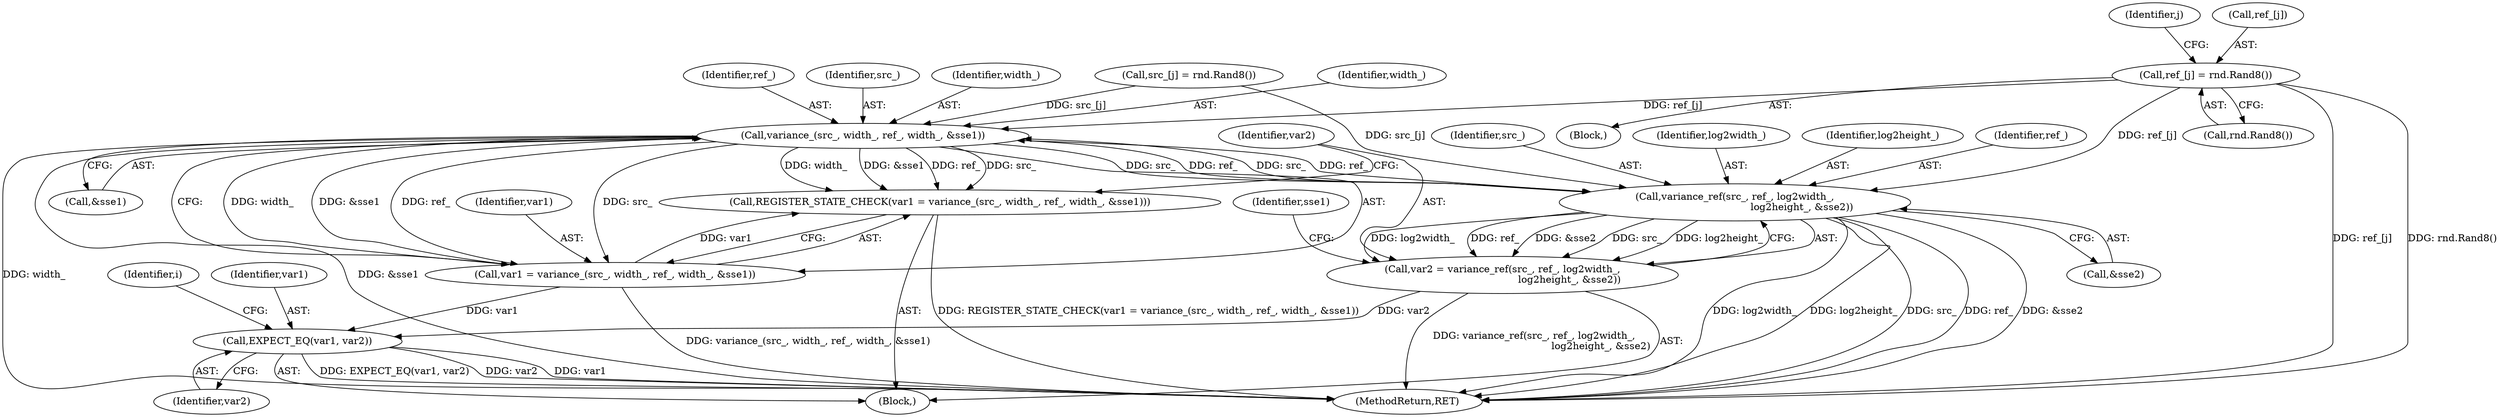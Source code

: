 digraph "1_Android_5a9753fca56f0eeb9f61e342b2fccffc364f9426_111@array" {
"1000129" [label="(Call,ref_[j] = rnd.Rand8())"];
"1000140" [label="(Call,variance_(src_, width_, ref_, width_, &sse1))"];
"1000137" [label="(Call,REGISTER_STATE_CHECK(var1 = variance_(src_, width_, ref_, width_, &sse1)))"];
"1000138" [label="(Call,var1 = variance_(src_, width_, ref_, width_, &sse1))"];
"1000160" [label="(Call,EXPECT_EQ(var1, var2))"];
"1000150" [label="(Call,variance_ref(src_, ref_, log2width_,\n                                           log2height_, &sse2))"];
"1000148" [label="(Call,var2 = variance_ref(src_, ref_, log2width_,\n                                           log2height_, &sse2))"];
"1000139" [label="(Identifier,var1)"];
"1000122" [label="(Identifier,j)"];
"1000151" [label="(Identifier,src_)"];
"1000137" [label="(Call,REGISTER_STATE_CHECK(var1 = variance_(src_, width_, ref_, width_, &sse1)))"];
"1000143" [label="(Identifier,ref_)"];
"1000130" [label="(Call,ref_[j])"];
"1000155" [label="(Call,&sse2)"];
"1000111" [label="(Identifier,i)"];
"1000141" [label="(Identifier,src_)"];
"1000140" [label="(Call,variance_(src_, width_, ref_, width_, &sse1))"];
"1000161" [label="(Identifier,var1)"];
"1000142" [label="(Identifier,width_)"];
"1000138" [label="(Call,var1 = variance_(src_, width_, ref_, width_, &sse1))"];
"1000160" [label="(Call,EXPECT_EQ(var1, var2))"];
"1000148" [label="(Call,var2 = variance_ref(src_, ref_, log2width_,\n                                           log2height_, &sse2))"];
"1000124" [label="(Call,src_[j] = rnd.Rand8())"];
"1000129" [label="(Call,ref_[j] = rnd.Rand8())"];
"1000153" [label="(Identifier,log2width_)"];
"1000133" [label="(Call,rnd.Rand8())"];
"1000162" [label="(Identifier,var2)"];
"1000112" [label="(Block,)"];
"1000163" [label="(MethodReturn,RET)"];
"1000149" [label="(Identifier,var2)"];
"1000154" [label="(Identifier,log2height_)"];
"1000152" [label="(Identifier,ref_)"];
"1000145" [label="(Call,&sse1)"];
"1000150" [label="(Call,variance_ref(src_, ref_, log2width_,\n                                           log2height_, &sse2))"];
"1000158" [label="(Identifier,sse1)"];
"1000123" [label="(Block,)"];
"1000144" [label="(Identifier,width_)"];
"1000129" -> "1000123"  [label="AST: "];
"1000129" -> "1000133"  [label="CFG: "];
"1000130" -> "1000129"  [label="AST: "];
"1000133" -> "1000129"  [label="AST: "];
"1000122" -> "1000129"  [label="CFG: "];
"1000129" -> "1000163"  [label="DDG: ref_[j]"];
"1000129" -> "1000163"  [label="DDG: rnd.Rand8()"];
"1000129" -> "1000140"  [label="DDG: ref_[j]"];
"1000129" -> "1000150"  [label="DDG: ref_[j]"];
"1000140" -> "1000138"  [label="AST: "];
"1000140" -> "1000145"  [label="CFG: "];
"1000141" -> "1000140"  [label="AST: "];
"1000142" -> "1000140"  [label="AST: "];
"1000143" -> "1000140"  [label="AST: "];
"1000144" -> "1000140"  [label="AST: "];
"1000145" -> "1000140"  [label="AST: "];
"1000138" -> "1000140"  [label="CFG: "];
"1000140" -> "1000163"  [label="DDG: width_"];
"1000140" -> "1000163"  [label="DDG: &sse1"];
"1000140" -> "1000137"  [label="DDG: width_"];
"1000140" -> "1000137"  [label="DDG: &sse1"];
"1000140" -> "1000137"  [label="DDG: ref_"];
"1000140" -> "1000137"  [label="DDG: src_"];
"1000140" -> "1000138"  [label="DDG: width_"];
"1000140" -> "1000138"  [label="DDG: &sse1"];
"1000140" -> "1000138"  [label="DDG: ref_"];
"1000140" -> "1000138"  [label="DDG: src_"];
"1000124" -> "1000140"  [label="DDG: src_[j]"];
"1000150" -> "1000140"  [label="DDG: src_"];
"1000150" -> "1000140"  [label="DDG: ref_"];
"1000140" -> "1000150"  [label="DDG: src_"];
"1000140" -> "1000150"  [label="DDG: ref_"];
"1000137" -> "1000112"  [label="AST: "];
"1000137" -> "1000138"  [label="CFG: "];
"1000138" -> "1000137"  [label="AST: "];
"1000149" -> "1000137"  [label="CFG: "];
"1000137" -> "1000163"  [label="DDG: REGISTER_STATE_CHECK(var1 = variance_(src_, width_, ref_, width_, &sse1))"];
"1000138" -> "1000137"  [label="DDG: var1"];
"1000139" -> "1000138"  [label="AST: "];
"1000138" -> "1000163"  [label="DDG: variance_(src_, width_, ref_, width_, &sse1)"];
"1000138" -> "1000160"  [label="DDG: var1"];
"1000160" -> "1000112"  [label="AST: "];
"1000160" -> "1000162"  [label="CFG: "];
"1000161" -> "1000160"  [label="AST: "];
"1000162" -> "1000160"  [label="AST: "];
"1000111" -> "1000160"  [label="CFG: "];
"1000160" -> "1000163"  [label="DDG: EXPECT_EQ(var1, var2)"];
"1000160" -> "1000163"  [label="DDG: var2"];
"1000160" -> "1000163"  [label="DDG: var1"];
"1000148" -> "1000160"  [label="DDG: var2"];
"1000150" -> "1000148"  [label="AST: "];
"1000150" -> "1000155"  [label="CFG: "];
"1000151" -> "1000150"  [label="AST: "];
"1000152" -> "1000150"  [label="AST: "];
"1000153" -> "1000150"  [label="AST: "];
"1000154" -> "1000150"  [label="AST: "];
"1000155" -> "1000150"  [label="AST: "];
"1000148" -> "1000150"  [label="CFG: "];
"1000150" -> "1000163"  [label="DDG: log2width_"];
"1000150" -> "1000163"  [label="DDG: log2height_"];
"1000150" -> "1000163"  [label="DDG: src_"];
"1000150" -> "1000163"  [label="DDG: ref_"];
"1000150" -> "1000163"  [label="DDG: &sse2"];
"1000150" -> "1000148"  [label="DDG: log2width_"];
"1000150" -> "1000148"  [label="DDG: ref_"];
"1000150" -> "1000148"  [label="DDG: &sse2"];
"1000150" -> "1000148"  [label="DDG: src_"];
"1000150" -> "1000148"  [label="DDG: log2height_"];
"1000124" -> "1000150"  [label="DDG: src_[j]"];
"1000148" -> "1000112"  [label="AST: "];
"1000149" -> "1000148"  [label="AST: "];
"1000158" -> "1000148"  [label="CFG: "];
"1000148" -> "1000163"  [label="DDG: variance_ref(src_, ref_, log2width_,\n                                           log2height_, &sse2)"];
}
